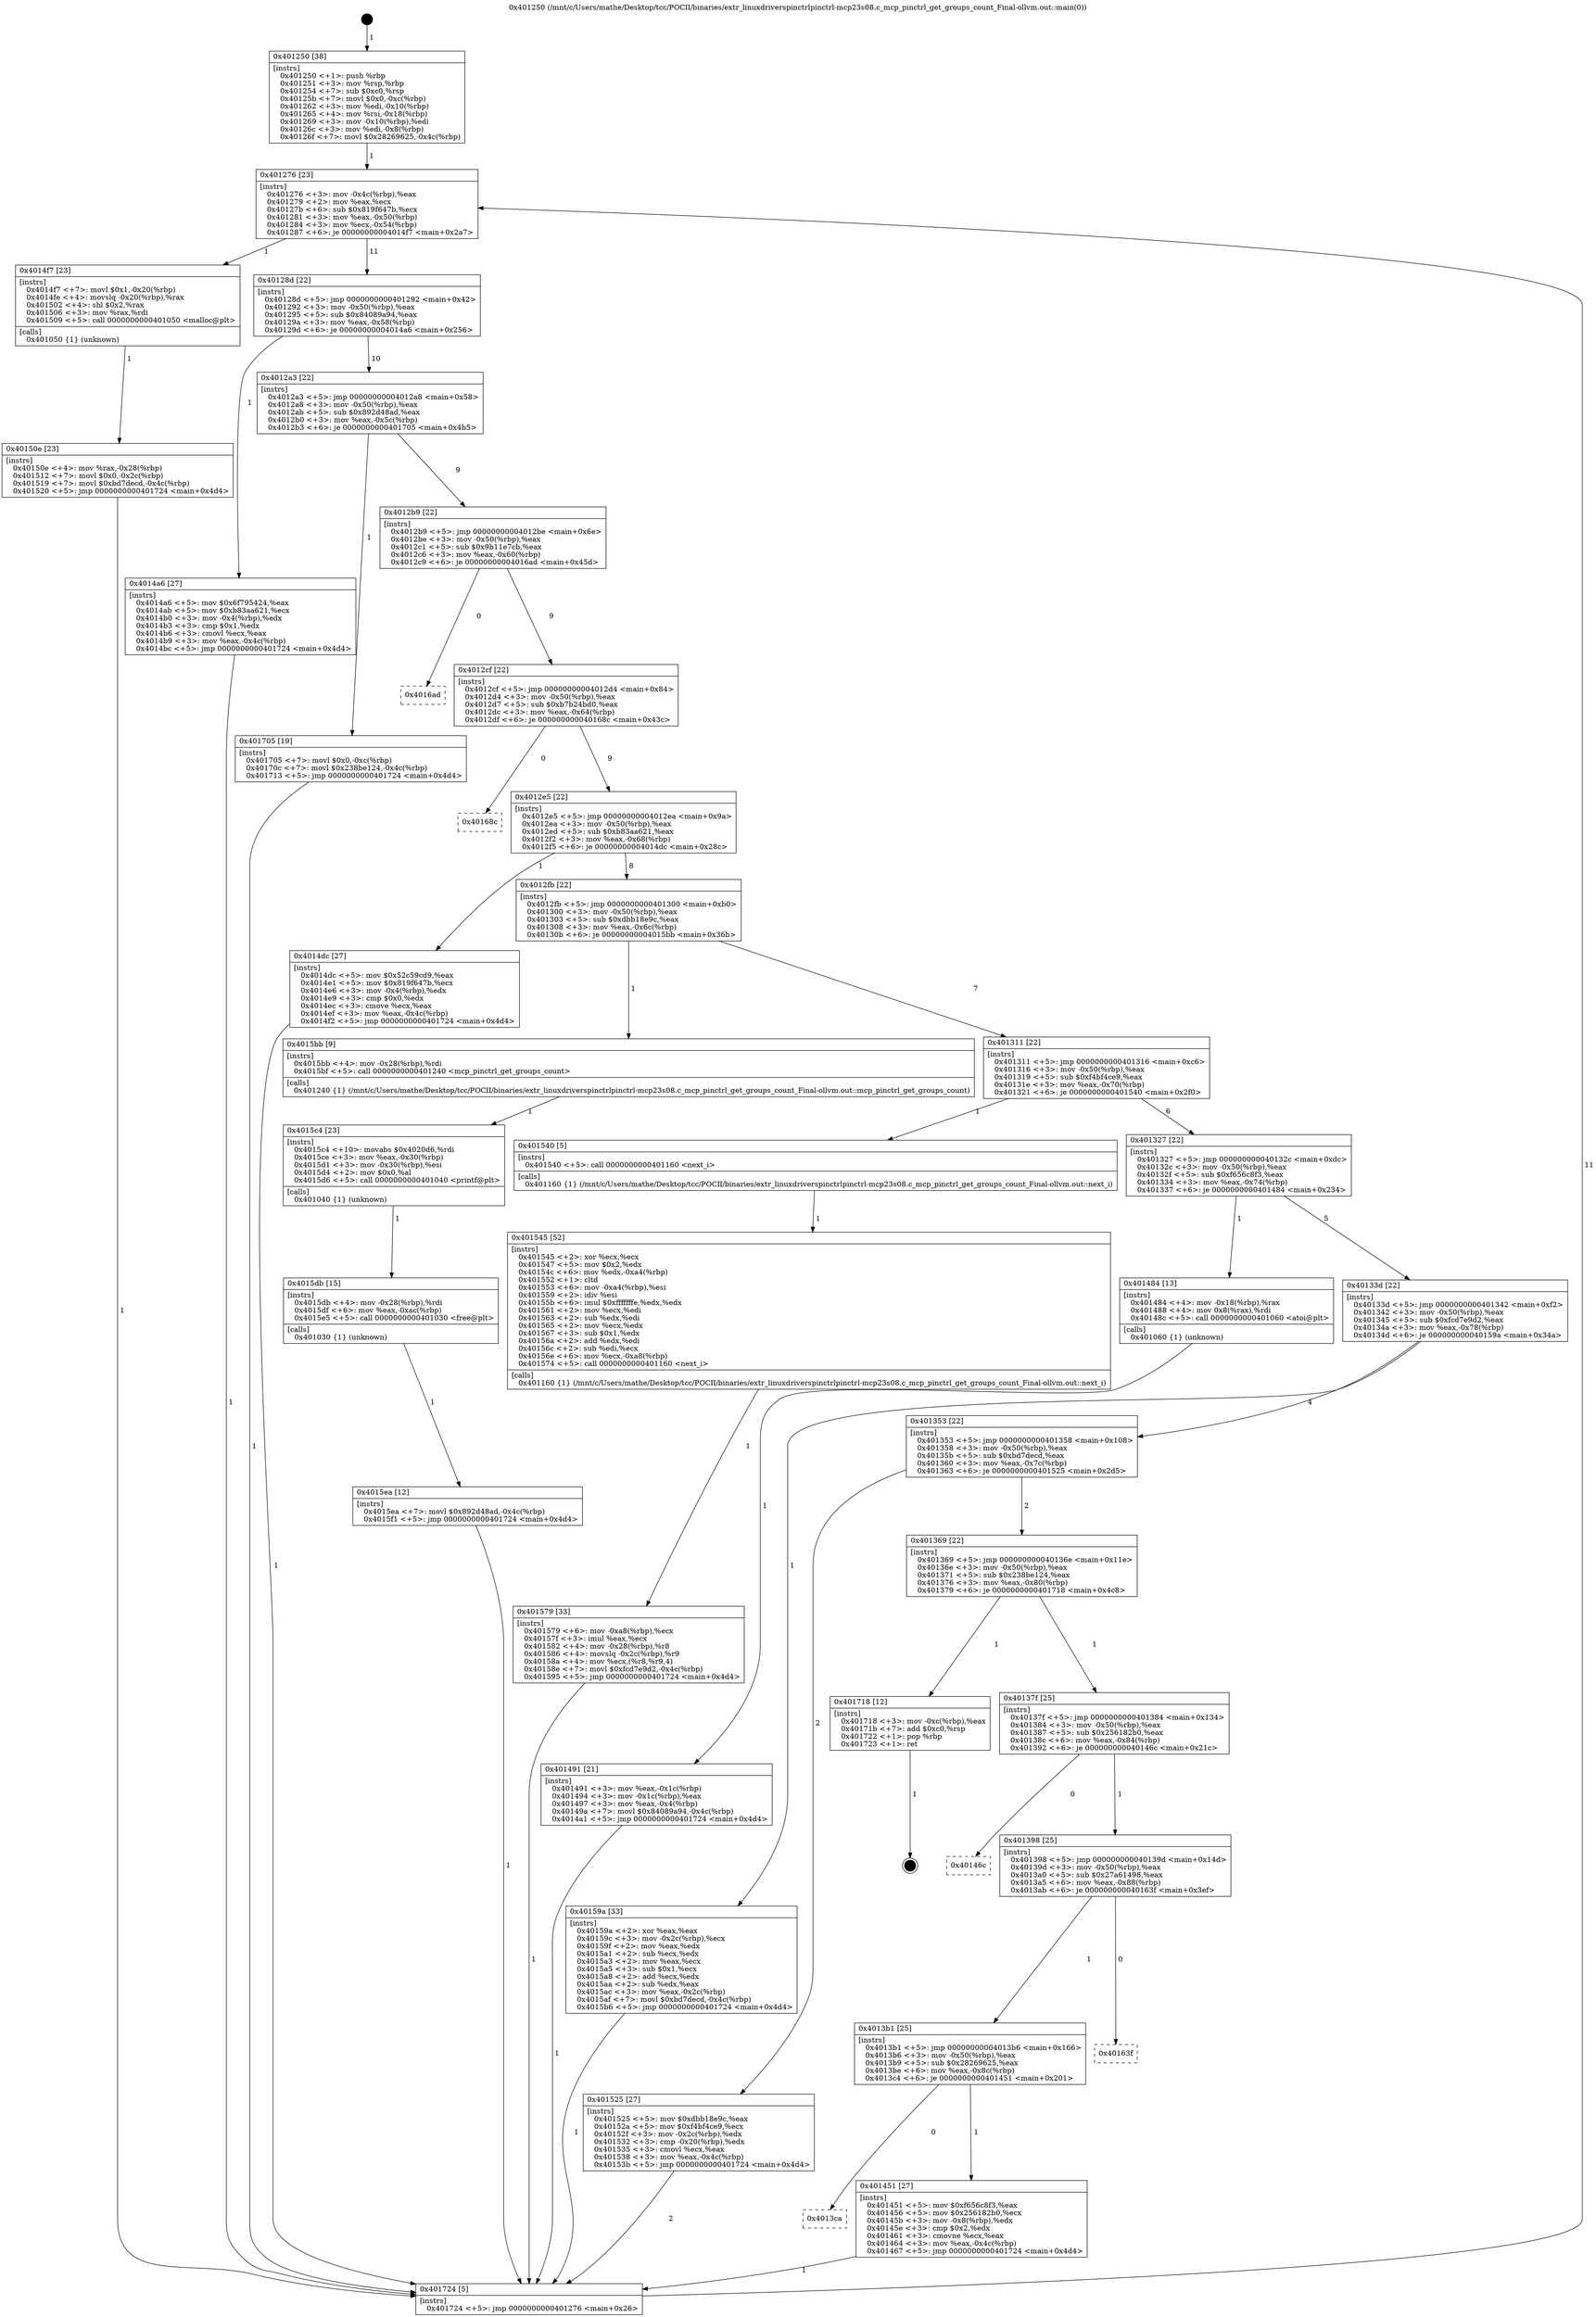 digraph "0x401250" {
  label = "0x401250 (/mnt/c/Users/mathe/Desktop/tcc/POCII/binaries/extr_linuxdriverspinctrlpinctrl-mcp23s08.c_mcp_pinctrl_get_groups_count_Final-ollvm.out::main(0))"
  labelloc = "t"
  node[shape=record]

  Entry [label="",width=0.3,height=0.3,shape=circle,fillcolor=black,style=filled]
  "0x401276" [label="{
     0x401276 [23]\l
     | [instrs]\l
     &nbsp;&nbsp;0x401276 \<+3\>: mov -0x4c(%rbp),%eax\l
     &nbsp;&nbsp;0x401279 \<+2\>: mov %eax,%ecx\l
     &nbsp;&nbsp;0x40127b \<+6\>: sub $0x819f647b,%ecx\l
     &nbsp;&nbsp;0x401281 \<+3\>: mov %eax,-0x50(%rbp)\l
     &nbsp;&nbsp;0x401284 \<+3\>: mov %ecx,-0x54(%rbp)\l
     &nbsp;&nbsp;0x401287 \<+6\>: je 00000000004014f7 \<main+0x2a7\>\l
  }"]
  "0x4014f7" [label="{
     0x4014f7 [23]\l
     | [instrs]\l
     &nbsp;&nbsp;0x4014f7 \<+7\>: movl $0x1,-0x20(%rbp)\l
     &nbsp;&nbsp;0x4014fe \<+4\>: movslq -0x20(%rbp),%rax\l
     &nbsp;&nbsp;0x401502 \<+4\>: shl $0x2,%rax\l
     &nbsp;&nbsp;0x401506 \<+3\>: mov %rax,%rdi\l
     &nbsp;&nbsp;0x401509 \<+5\>: call 0000000000401050 \<malloc@plt\>\l
     | [calls]\l
     &nbsp;&nbsp;0x401050 \{1\} (unknown)\l
  }"]
  "0x40128d" [label="{
     0x40128d [22]\l
     | [instrs]\l
     &nbsp;&nbsp;0x40128d \<+5\>: jmp 0000000000401292 \<main+0x42\>\l
     &nbsp;&nbsp;0x401292 \<+3\>: mov -0x50(%rbp),%eax\l
     &nbsp;&nbsp;0x401295 \<+5\>: sub $0x84089a94,%eax\l
     &nbsp;&nbsp;0x40129a \<+3\>: mov %eax,-0x58(%rbp)\l
     &nbsp;&nbsp;0x40129d \<+6\>: je 00000000004014a6 \<main+0x256\>\l
  }"]
  Exit [label="",width=0.3,height=0.3,shape=circle,fillcolor=black,style=filled,peripheries=2]
  "0x4014a6" [label="{
     0x4014a6 [27]\l
     | [instrs]\l
     &nbsp;&nbsp;0x4014a6 \<+5\>: mov $0x6f795424,%eax\l
     &nbsp;&nbsp;0x4014ab \<+5\>: mov $0xb83aa621,%ecx\l
     &nbsp;&nbsp;0x4014b0 \<+3\>: mov -0x4(%rbp),%edx\l
     &nbsp;&nbsp;0x4014b3 \<+3\>: cmp $0x1,%edx\l
     &nbsp;&nbsp;0x4014b6 \<+3\>: cmovl %ecx,%eax\l
     &nbsp;&nbsp;0x4014b9 \<+3\>: mov %eax,-0x4c(%rbp)\l
     &nbsp;&nbsp;0x4014bc \<+5\>: jmp 0000000000401724 \<main+0x4d4\>\l
  }"]
  "0x4012a3" [label="{
     0x4012a3 [22]\l
     | [instrs]\l
     &nbsp;&nbsp;0x4012a3 \<+5\>: jmp 00000000004012a8 \<main+0x58\>\l
     &nbsp;&nbsp;0x4012a8 \<+3\>: mov -0x50(%rbp),%eax\l
     &nbsp;&nbsp;0x4012ab \<+5\>: sub $0x892d48ad,%eax\l
     &nbsp;&nbsp;0x4012b0 \<+3\>: mov %eax,-0x5c(%rbp)\l
     &nbsp;&nbsp;0x4012b3 \<+6\>: je 0000000000401705 \<main+0x4b5\>\l
  }"]
  "0x4015ea" [label="{
     0x4015ea [12]\l
     | [instrs]\l
     &nbsp;&nbsp;0x4015ea \<+7\>: movl $0x892d48ad,-0x4c(%rbp)\l
     &nbsp;&nbsp;0x4015f1 \<+5\>: jmp 0000000000401724 \<main+0x4d4\>\l
  }"]
  "0x401705" [label="{
     0x401705 [19]\l
     | [instrs]\l
     &nbsp;&nbsp;0x401705 \<+7\>: movl $0x0,-0xc(%rbp)\l
     &nbsp;&nbsp;0x40170c \<+7\>: movl $0x238be124,-0x4c(%rbp)\l
     &nbsp;&nbsp;0x401713 \<+5\>: jmp 0000000000401724 \<main+0x4d4\>\l
  }"]
  "0x4012b9" [label="{
     0x4012b9 [22]\l
     | [instrs]\l
     &nbsp;&nbsp;0x4012b9 \<+5\>: jmp 00000000004012be \<main+0x6e\>\l
     &nbsp;&nbsp;0x4012be \<+3\>: mov -0x50(%rbp),%eax\l
     &nbsp;&nbsp;0x4012c1 \<+5\>: sub $0x9b11e7cb,%eax\l
     &nbsp;&nbsp;0x4012c6 \<+3\>: mov %eax,-0x60(%rbp)\l
     &nbsp;&nbsp;0x4012c9 \<+6\>: je 00000000004016ad \<main+0x45d\>\l
  }"]
  "0x4015db" [label="{
     0x4015db [15]\l
     | [instrs]\l
     &nbsp;&nbsp;0x4015db \<+4\>: mov -0x28(%rbp),%rdi\l
     &nbsp;&nbsp;0x4015df \<+6\>: mov %eax,-0xac(%rbp)\l
     &nbsp;&nbsp;0x4015e5 \<+5\>: call 0000000000401030 \<free@plt\>\l
     | [calls]\l
     &nbsp;&nbsp;0x401030 \{1\} (unknown)\l
  }"]
  "0x4016ad" [label="{
     0x4016ad\l
  }", style=dashed]
  "0x4012cf" [label="{
     0x4012cf [22]\l
     | [instrs]\l
     &nbsp;&nbsp;0x4012cf \<+5\>: jmp 00000000004012d4 \<main+0x84\>\l
     &nbsp;&nbsp;0x4012d4 \<+3\>: mov -0x50(%rbp),%eax\l
     &nbsp;&nbsp;0x4012d7 \<+5\>: sub $0xb7b24bd0,%eax\l
     &nbsp;&nbsp;0x4012dc \<+3\>: mov %eax,-0x64(%rbp)\l
     &nbsp;&nbsp;0x4012df \<+6\>: je 000000000040168c \<main+0x43c\>\l
  }"]
  "0x4015c4" [label="{
     0x4015c4 [23]\l
     | [instrs]\l
     &nbsp;&nbsp;0x4015c4 \<+10\>: movabs $0x4020d6,%rdi\l
     &nbsp;&nbsp;0x4015ce \<+3\>: mov %eax,-0x30(%rbp)\l
     &nbsp;&nbsp;0x4015d1 \<+3\>: mov -0x30(%rbp),%esi\l
     &nbsp;&nbsp;0x4015d4 \<+2\>: mov $0x0,%al\l
     &nbsp;&nbsp;0x4015d6 \<+5\>: call 0000000000401040 \<printf@plt\>\l
     | [calls]\l
     &nbsp;&nbsp;0x401040 \{1\} (unknown)\l
  }"]
  "0x40168c" [label="{
     0x40168c\l
  }", style=dashed]
  "0x4012e5" [label="{
     0x4012e5 [22]\l
     | [instrs]\l
     &nbsp;&nbsp;0x4012e5 \<+5\>: jmp 00000000004012ea \<main+0x9a\>\l
     &nbsp;&nbsp;0x4012ea \<+3\>: mov -0x50(%rbp),%eax\l
     &nbsp;&nbsp;0x4012ed \<+5\>: sub $0xb83aa621,%eax\l
     &nbsp;&nbsp;0x4012f2 \<+3\>: mov %eax,-0x68(%rbp)\l
     &nbsp;&nbsp;0x4012f5 \<+6\>: je 00000000004014dc \<main+0x28c\>\l
  }"]
  "0x401579" [label="{
     0x401579 [33]\l
     | [instrs]\l
     &nbsp;&nbsp;0x401579 \<+6\>: mov -0xa8(%rbp),%ecx\l
     &nbsp;&nbsp;0x40157f \<+3\>: imul %eax,%ecx\l
     &nbsp;&nbsp;0x401582 \<+4\>: mov -0x28(%rbp),%r8\l
     &nbsp;&nbsp;0x401586 \<+4\>: movslq -0x2c(%rbp),%r9\l
     &nbsp;&nbsp;0x40158a \<+4\>: mov %ecx,(%r8,%r9,4)\l
     &nbsp;&nbsp;0x40158e \<+7\>: movl $0xfcd7e9d2,-0x4c(%rbp)\l
     &nbsp;&nbsp;0x401595 \<+5\>: jmp 0000000000401724 \<main+0x4d4\>\l
  }"]
  "0x4014dc" [label="{
     0x4014dc [27]\l
     | [instrs]\l
     &nbsp;&nbsp;0x4014dc \<+5\>: mov $0x52c59cd9,%eax\l
     &nbsp;&nbsp;0x4014e1 \<+5\>: mov $0x819f647b,%ecx\l
     &nbsp;&nbsp;0x4014e6 \<+3\>: mov -0x4(%rbp),%edx\l
     &nbsp;&nbsp;0x4014e9 \<+3\>: cmp $0x0,%edx\l
     &nbsp;&nbsp;0x4014ec \<+3\>: cmove %ecx,%eax\l
     &nbsp;&nbsp;0x4014ef \<+3\>: mov %eax,-0x4c(%rbp)\l
     &nbsp;&nbsp;0x4014f2 \<+5\>: jmp 0000000000401724 \<main+0x4d4\>\l
  }"]
  "0x4012fb" [label="{
     0x4012fb [22]\l
     | [instrs]\l
     &nbsp;&nbsp;0x4012fb \<+5\>: jmp 0000000000401300 \<main+0xb0\>\l
     &nbsp;&nbsp;0x401300 \<+3\>: mov -0x50(%rbp),%eax\l
     &nbsp;&nbsp;0x401303 \<+5\>: sub $0xdbb18e9c,%eax\l
     &nbsp;&nbsp;0x401308 \<+3\>: mov %eax,-0x6c(%rbp)\l
     &nbsp;&nbsp;0x40130b \<+6\>: je 00000000004015bb \<main+0x36b\>\l
  }"]
  "0x401545" [label="{
     0x401545 [52]\l
     | [instrs]\l
     &nbsp;&nbsp;0x401545 \<+2\>: xor %ecx,%ecx\l
     &nbsp;&nbsp;0x401547 \<+5\>: mov $0x2,%edx\l
     &nbsp;&nbsp;0x40154c \<+6\>: mov %edx,-0xa4(%rbp)\l
     &nbsp;&nbsp;0x401552 \<+1\>: cltd\l
     &nbsp;&nbsp;0x401553 \<+6\>: mov -0xa4(%rbp),%esi\l
     &nbsp;&nbsp;0x401559 \<+2\>: idiv %esi\l
     &nbsp;&nbsp;0x40155b \<+6\>: imul $0xfffffffe,%edx,%edx\l
     &nbsp;&nbsp;0x401561 \<+2\>: mov %ecx,%edi\l
     &nbsp;&nbsp;0x401563 \<+2\>: sub %edx,%edi\l
     &nbsp;&nbsp;0x401565 \<+2\>: mov %ecx,%edx\l
     &nbsp;&nbsp;0x401567 \<+3\>: sub $0x1,%edx\l
     &nbsp;&nbsp;0x40156a \<+2\>: add %edx,%edi\l
     &nbsp;&nbsp;0x40156c \<+2\>: sub %edi,%ecx\l
     &nbsp;&nbsp;0x40156e \<+6\>: mov %ecx,-0xa8(%rbp)\l
     &nbsp;&nbsp;0x401574 \<+5\>: call 0000000000401160 \<next_i\>\l
     | [calls]\l
     &nbsp;&nbsp;0x401160 \{1\} (/mnt/c/Users/mathe/Desktop/tcc/POCII/binaries/extr_linuxdriverspinctrlpinctrl-mcp23s08.c_mcp_pinctrl_get_groups_count_Final-ollvm.out::next_i)\l
  }"]
  "0x4015bb" [label="{
     0x4015bb [9]\l
     | [instrs]\l
     &nbsp;&nbsp;0x4015bb \<+4\>: mov -0x28(%rbp),%rdi\l
     &nbsp;&nbsp;0x4015bf \<+5\>: call 0000000000401240 \<mcp_pinctrl_get_groups_count\>\l
     | [calls]\l
     &nbsp;&nbsp;0x401240 \{1\} (/mnt/c/Users/mathe/Desktop/tcc/POCII/binaries/extr_linuxdriverspinctrlpinctrl-mcp23s08.c_mcp_pinctrl_get_groups_count_Final-ollvm.out::mcp_pinctrl_get_groups_count)\l
  }"]
  "0x401311" [label="{
     0x401311 [22]\l
     | [instrs]\l
     &nbsp;&nbsp;0x401311 \<+5\>: jmp 0000000000401316 \<main+0xc6\>\l
     &nbsp;&nbsp;0x401316 \<+3\>: mov -0x50(%rbp),%eax\l
     &nbsp;&nbsp;0x401319 \<+5\>: sub $0xf4bf4ce9,%eax\l
     &nbsp;&nbsp;0x40131e \<+3\>: mov %eax,-0x70(%rbp)\l
     &nbsp;&nbsp;0x401321 \<+6\>: je 0000000000401540 \<main+0x2f0\>\l
  }"]
  "0x40150e" [label="{
     0x40150e [23]\l
     | [instrs]\l
     &nbsp;&nbsp;0x40150e \<+4\>: mov %rax,-0x28(%rbp)\l
     &nbsp;&nbsp;0x401512 \<+7\>: movl $0x0,-0x2c(%rbp)\l
     &nbsp;&nbsp;0x401519 \<+7\>: movl $0xbd7decd,-0x4c(%rbp)\l
     &nbsp;&nbsp;0x401520 \<+5\>: jmp 0000000000401724 \<main+0x4d4\>\l
  }"]
  "0x401540" [label="{
     0x401540 [5]\l
     | [instrs]\l
     &nbsp;&nbsp;0x401540 \<+5\>: call 0000000000401160 \<next_i\>\l
     | [calls]\l
     &nbsp;&nbsp;0x401160 \{1\} (/mnt/c/Users/mathe/Desktop/tcc/POCII/binaries/extr_linuxdriverspinctrlpinctrl-mcp23s08.c_mcp_pinctrl_get_groups_count_Final-ollvm.out::next_i)\l
  }"]
  "0x401327" [label="{
     0x401327 [22]\l
     | [instrs]\l
     &nbsp;&nbsp;0x401327 \<+5\>: jmp 000000000040132c \<main+0xdc\>\l
     &nbsp;&nbsp;0x40132c \<+3\>: mov -0x50(%rbp),%eax\l
     &nbsp;&nbsp;0x40132f \<+5\>: sub $0xf656c8f3,%eax\l
     &nbsp;&nbsp;0x401334 \<+3\>: mov %eax,-0x74(%rbp)\l
     &nbsp;&nbsp;0x401337 \<+6\>: je 0000000000401484 \<main+0x234\>\l
  }"]
  "0x401491" [label="{
     0x401491 [21]\l
     | [instrs]\l
     &nbsp;&nbsp;0x401491 \<+3\>: mov %eax,-0x1c(%rbp)\l
     &nbsp;&nbsp;0x401494 \<+3\>: mov -0x1c(%rbp),%eax\l
     &nbsp;&nbsp;0x401497 \<+3\>: mov %eax,-0x4(%rbp)\l
     &nbsp;&nbsp;0x40149a \<+7\>: movl $0x84089a94,-0x4c(%rbp)\l
     &nbsp;&nbsp;0x4014a1 \<+5\>: jmp 0000000000401724 \<main+0x4d4\>\l
  }"]
  "0x401484" [label="{
     0x401484 [13]\l
     | [instrs]\l
     &nbsp;&nbsp;0x401484 \<+4\>: mov -0x18(%rbp),%rax\l
     &nbsp;&nbsp;0x401488 \<+4\>: mov 0x8(%rax),%rdi\l
     &nbsp;&nbsp;0x40148c \<+5\>: call 0000000000401060 \<atoi@plt\>\l
     | [calls]\l
     &nbsp;&nbsp;0x401060 \{1\} (unknown)\l
  }"]
  "0x40133d" [label="{
     0x40133d [22]\l
     | [instrs]\l
     &nbsp;&nbsp;0x40133d \<+5\>: jmp 0000000000401342 \<main+0xf2\>\l
     &nbsp;&nbsp;0x401342 \<+3\>: mov -0x50(%rbp),%eax\l
     &nbsp;&nbsp;0x401345 \<+5\>: sub $0xfcd7e9d2,%eax\l
     &nbsp;&nbsp;0x40134a \<+3\>: mov %eax,-0x78(%rbp)\l
     &nbsp;&nbsp;0x40134d \<+6\>: je 000000000040159a \<main+0x34a\>\l
  }"]
  "0x401250" [label="{
     0x401250 [38]\l
     | [instrs]\l
     &nbsp;&nbsp;0x401250 \<+1\>: push %rbp\l
     &nbsp;&nbsp;0x401251 \<+3\>: mov %rsp,%rbp\l
     &nbsp;&nbsp;0x401254 \<+7\>: sub $0xc0,%rsp\l
     &nbsp;&nbsp;0x40125b \<+7\>: movl $0x0,-0xc(%rbp)\l
     &nbsp;&nbsp;0x401262 \<+3\>: mov %edi,-0x10(%rbp)\l
     &nbsp;&nbsp;0x401265 \<+4\>: mov %rsi,-0x18(%rbp)\l
     &nbsp;&nbsp;0x401269 \<+3\>: mov -0x10(%rbp),%edi\l
     &nbsp;&nbsp;0x40126c \<+3\>: mov %edi,-0x8(%rbp)\l
     &nbsp;&nbsp;0x40126f \<+7\>: movl $0x28269625,-0x4c(%rbp)\l
  }"]
  "0x40159a" [label="{
     0x40159a [33]\l
     | [instrs]\l
     &nbsp;&nbsp;0x40159a \<+2\>: xor %eax,%eax\l
     &nbsp;&nbsp;0x40159c \<+3\>: mov -0x2c(%rbp),%ecx\l
     &nbsp;&nbsp;0x40159f \<+2\>: mov %eax,%edx\l
     &nbsp;&nbsp;0x4015a1 \<+2\>: sub %ecx,%edx\l
     &nbsp;&nbsp;0x4015a3 \<+2\>: mov %eax,%ecx\l
     &nbsp;&nbsp;0x4015a5 \<+3\>: sub $0x1,%ecx\l
     &nbsp;&nbsp;0x4015a8 \<+2\>: add %ecx,%edx\l
     &nbsp;&nbsp;0x4015aa \<+2\>: sub %edx,%eax\l
     &nbsp;&nbsp;0x4015ac \<+3\>: mov %eax,-0x2c(%rbp)\l
     &nbsp;&nbsp;0x4015af \<+7\>: movl $0xbd7decd,-0x4c(%rbp)\l
     &nbsp;&nbsp;0x4015b6 \<+5\>: jmp 0000000000401724 \<main+0x4d4\>\l
  }"]
  "0x401353" [label="{
     0x401353 [22]\l
     | [instrs]\l
     &nbsp;&nbsp;0x401353 \<+5\>: jmp 0000000000401358 \<main+0x108\>\l
     &nbsp;&nbsp;0x401358 \<+3\>: mov -0x50(%rbp),%eax\l
     &nbsp;&nbsp;0x40135b \<+5\>: sub $0xbd7decd,%eax\l
     &nbsp;&nbsp;0x401360 \<+3\>: mov %eax,-0x7c(%rbp)\l
     &nbsp;&nbsp;0x401363 \<+6\>: je 0000000000401525 \<main+0x2d5\>\l
  }"]
  "0x401724" [label="{
     0x401724 [5]\l
     | [instrs]\l
     &nbsp;&nbsp;0x401724 \<+5\>: jmp 0000000000401276 \<main+0x26\>\l
  }"]
  "0x401525" [label="{
     0x401525 [27]\l
     | [instrs]\l
     &nbsp;&nbsp;0x401525 \<+5\>: mov $0xdbb18e9c,%eax\l
     &nbsp;&nbsp;0x40152a \<+5\>: mov $0xf4bf4ce9,%ecx\l
     &nbsp;&nbsp;0x40152f \<+3\>: mov -0x2c(%rbp),%edx\l
     &nbsp;&nbsp;0x401532 \<+3\>: cmp -0x20(%rbp),%edx\l
     &nbsp;&nbsp;0x401535 \<+3\>: cmovl %ecx,%eax\l
     &nbsp;&nbsp;0x401538 \<+3\>: mov %eax,-0x4c(%rbp)\l
     &nbsp;&nbsp;0x40153b \<+5\>: jmp 0000000000401724 \<main+0x4d4\>\l
  }"]
  "0x401369" [label="{
     0x401369 [22]\l
     | [instrs]\l
     &nbsp;&nbsp;0x401369 \<+5\>: jmp 000000000040136e \<main+0x11e\>\l
     &nbsp;&nbsp;0x40136e \<+3\>: mov -0x50(%rbp),%eax\l
     &nbsp;&nbsp;0x401371 \<+5\>: sub $0x238be124,%eax\l
     &nbsp;&nbsp;0x401376 \<+3\>: mov %eax,-0x80(%rbp)\l
     &nbsp;&nbsp;0x401379 \<+6\>: je 0000000000401718 \<main+0x4c8\>\l
  }"]
  "0x4013ca" [label="{
     0x4013ca\l
  }", style=dashed]
  "0x401718" [label="{
     0x401718 [12]\l
     | [instrs]\l
     &nbsp;&nbsp;0x401718 \<+3\>: mov -0xc(%rbp),%eax\l
     &nbsp;&nbsp;0x40171b \<+7\>: add $0xc0,%rsp\l
     &nbsp;&nbsp;0x401722 \<+1\>: pop %rbp\l
     &nbsp;&nbsp;0x401723 \<+1\>: ret\l
  }"]
  "0x40137f" [label="{
     0x40137f [25]\l
     | [instrs]\l
     &nbsp;&nbsp;0x40137f \<+5\>: jmp 0000000000401384 \<main+0x134\>\l
     &nbsp;&nbsp;0x401384 \<+3\>: mov -0x50(%rbp),%eax\l
     &nbsp;&nbsp;0x401387 \<+5\>: sub $0x256182b0,%eax\l
     &nbsp;&nbsp;0x40138c \<+6\>: mov %eax,-0x84(%rbp)\l
     &nbsp;&nbsp;0x401392 \<+6\>: je 000000000040146c \<main+0x21c\>\l
  }"]
  "0x401451" [label="{
     0x401451 [27]\l
     | [instrs]\l
     &nbsp;&nbsp;0x401451 \<+5\>: mov $0xf656c8f3,%eax\l
     &nbsp;&nbsp;0x401456 \<+5\>: mov $0x256182b0,%ecx\l
     &nbsp;&nbsp;0x40145b \<+3\>: mov -0x8(%rbp),%edx\l
     &nbsp;&nbsp;0x40145e \<+3\>: cmp $0x2,%edx\l
     &nbsp;&nbsp;0x401461 \<+3\>: cmovne %ecx,%eax\l
     &nbsp;&nbsp;0x401464 \<+3\>: mov %eax,-0x4c(%rbp)\l
     &nbsp;&nbsp;0x401467 \<+5\>: jmp 0000000000401724 \<main+0x4d4\>\l
  }"]
  "0x40146c" [label="{
     0x40146c\l
  }", style=dashed]
  "0x401398" [label="{
     0x401398 [25]\l
     | [instrs]\l
     &nbsp;&nbsp;0x401398 \<+5\>: jmp 000000000040139d \<main+0x14d\>\l
     &nbsp;&nbsp;0x40139d \<+3\>: mov -0x50(%rbp),%eax\l
     &nbsp;&nbsp;0x4013a0 \<+5\>: sub $0x27a61498,%eax\l
     &nbsp;&nbsp;0x4013a5 \<+6\>: mov %eax,-0x88(%rbp)\l
     &nbsp;&nbsp;0x4013ab \<+6\>: je 000000000040163f \<main+0x3ef\>\l
  }"]
  "0x4013b1" [label="{
     0x4013b1 [25]\l
     | [instrs]\l
     &nbsp;&nbsp;0x4013b1 \<+5\>: jmp 00000000004013b6 \<main+0x166\>\l
     &nbsp;&nbsp;0x4013b6 \<+3\>: mov -0x50(%rbp),%eax\l
     &nbsp;&nbsp;0x4013b9 \<+5\>: sub $0x28269625,%eax\l
     &nbsp;&nbsp;0x4013be \<+6\>: mov %eax,-0x8c(%rbp)\l
     &nbsp;&nbsp;0x4013c4 \<+6\>: je 0000000000401451 \<main+0x201\>\l
  }"]
  "0x40163f" [label="{
     0x40163f\l
  }", style=dashed]
  Entry -> "0x401250" [label=" 1"]
  "0x401276" -> "0x4014f7" [label=" 1"]
  "0x401276" -> "0x40128d" [label=" 11"]
  "0x401718" -> Exit [label=" 1"]
  "0x40128d" -> "0x4014a6" [label=" 1"]
  "0x40128d" -> "0x4012a3" [label=" 10"]
  "0x401705" -> "0x401724" [label=" 1"]
  "0x4012a3" -> "0x401705" [label=" 1"]
  "0x4012a3" -> "0x4012b9" [label=" 9"]
  "0x4015ea" -> "0x401724" [label=" 1"]
  "0x4012b9" -> "0x4016ad" [label=" 0"]
  "0x4012b9" -> "0x4012cf" [label=" 9"]
  "0x4015db" -> "0x4015ea" [label=" 1"]
  "0x4012cf" -> "0x40168c" [label=" 0"]
  "0x4012cf" -> "0x4012e5" [label=" 9"]
  "0x4015c4" -> "0x4015db" [label=" 1"]
  "0x4012e5" -> "0x4014dc" [label=" 1"]
  "0x4012e5" -> "0x4012fb" [label=" 8"]
  "0x4015bb" -> "0x4015c4" [label=" 1"]
  "0x4012fb" -> "0x4015bb" [label=" 1"]
  "0x4012fb" -> "0x401311" [label=" 7"]
  "0x40159a" -> "0x401724" [label=" 1"]
  "0x401311" -> "0x401540" [label=" 1"]
  "0x401311" -> "0x401327" [label=" 6"]
  "0x401579" -> "0x401724" [label=" 1"]
  "0x401327" -> "0x401484" [label=" 1"]
  "0x401327" -> "0x40133d" [label=" 5"]
  "0x401545" -> "0x401579" [label=" 1"]
  "0x40133d" -> "0x40159a" [label=" 1"]
  "0x40133d" -> "0x401353" [label=" 4"]
  "0x401540" -> "0x401545" [label=" 1"]
  "0x401353" -> "0x401525" [label=" 2"]
  "0x401353" -> "0x401369" [label=" 2"]
  "0x401525" -> "0x401724" [label=" 2"]
  "0x401369" -> "0x401718" [label=" 1"]
  "0x401369" -> "0x40137f" [label=" 1"]
  "0x40150e" -> "0x401724" [label=" 1"]
  "0x40137f" -> "0x40146c" [label=" 0"]
  "0x40137f" -> "0x401398" [label=" 1"]
  "0x4014f7" -> "0x40150e" [label=" 1"]
  "0x401398" -> "0x40163f" [label=" 0"]
  "0x401398" -> "0x4013b1" [label=" 1"]
  "0x4014dc" -> "0x401724" [label=" 1"]
  "0x4013b1" -> "0x401451" [label=" 1"]
  "0x4013b1" -> "0x4013ca" [label=" 0"]
  "0x401451" -> "0x401724" [label=" 1"]
  "0x401250" -> "0x401276" [label=" 1"]
  "0x401724" -> "0x401276" [label=" 11"]
  "0x401484" -> "0x401491" [label=" 1"]
  "0x401491" -> "0x401724" [label=" 1"]
  "0x4014a6" -> "0x401724" [label=" 1"]
}
